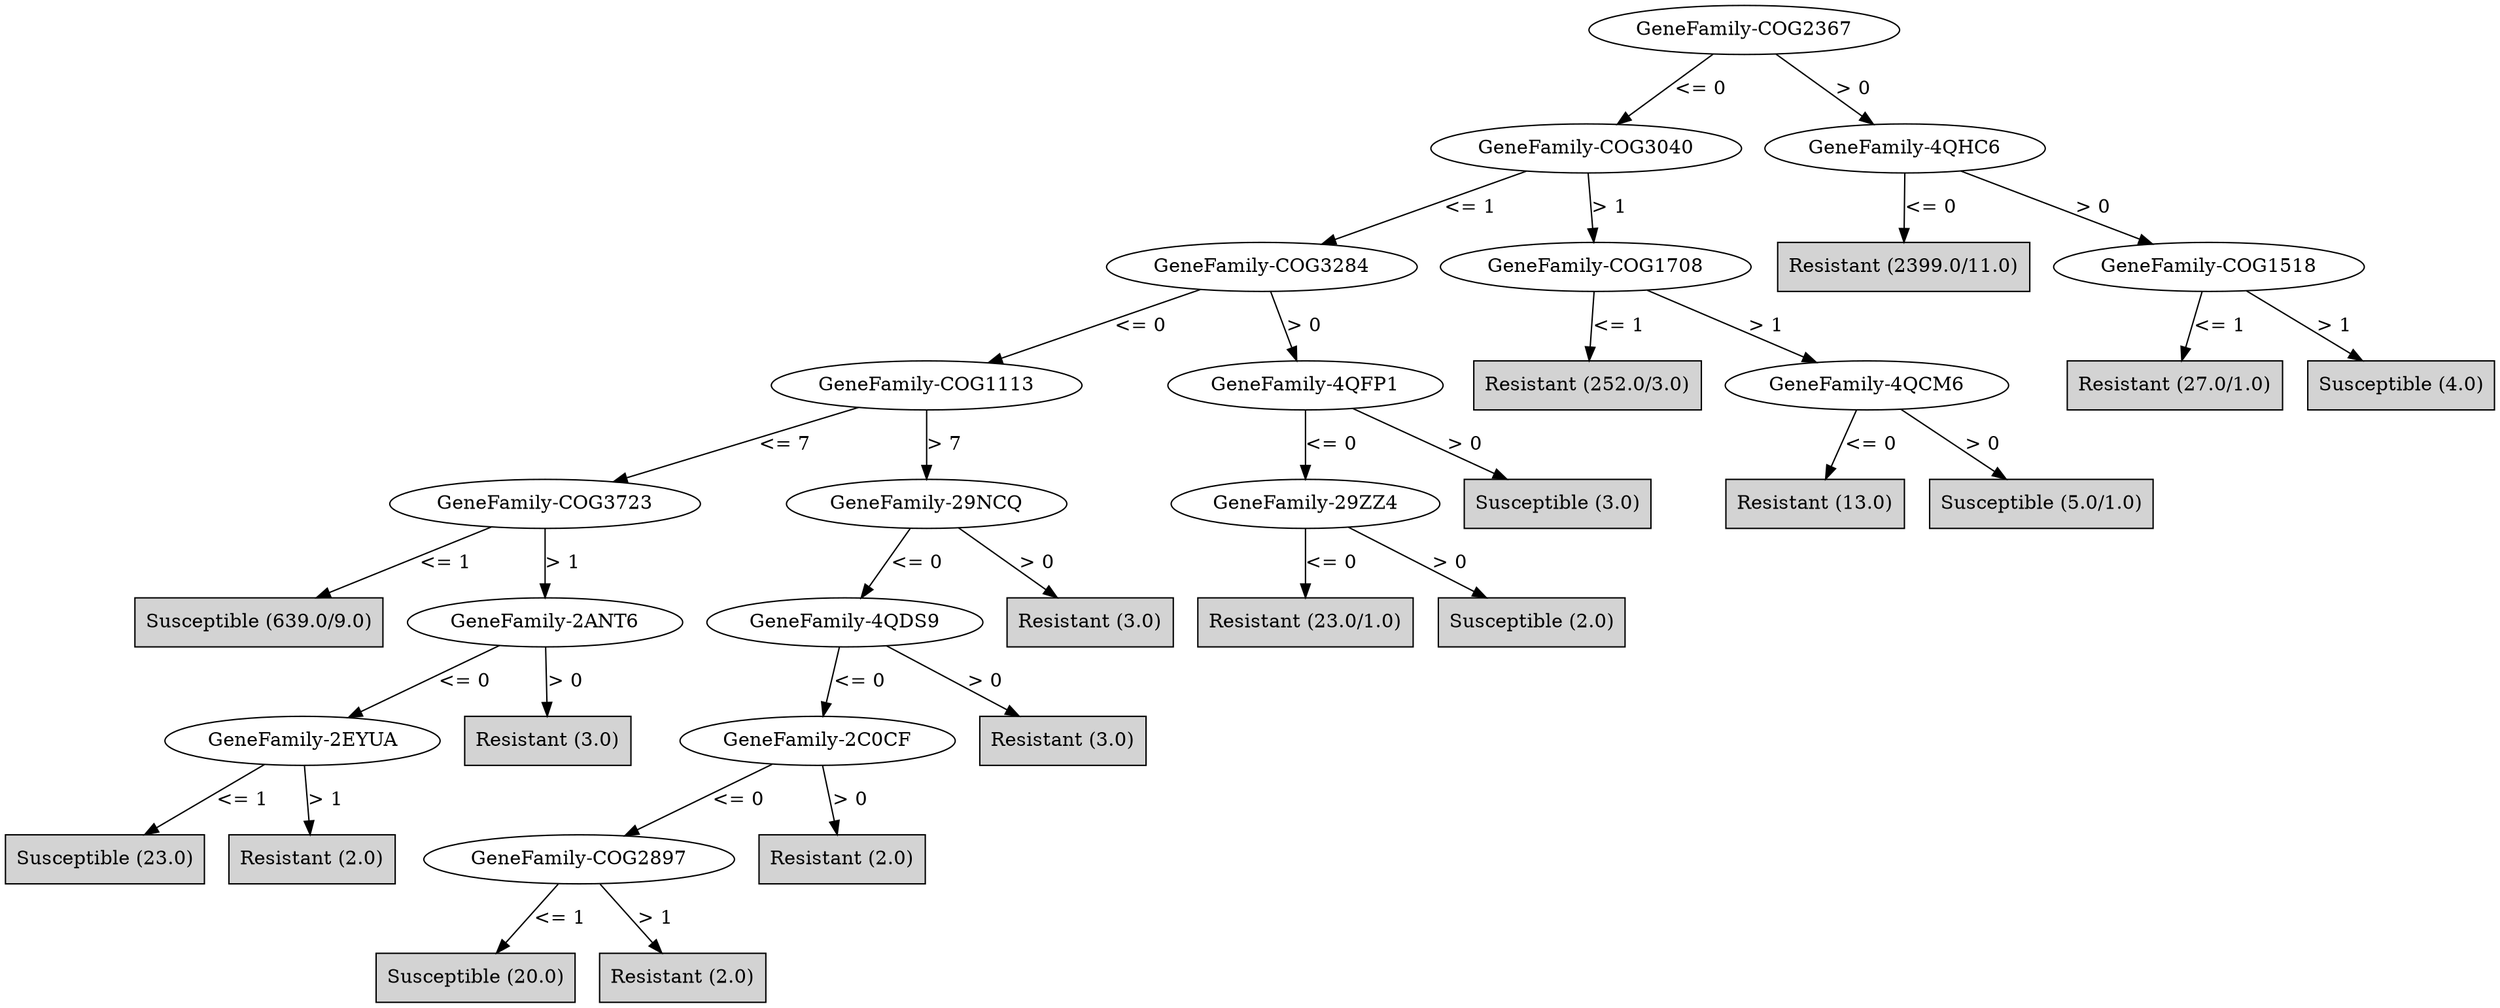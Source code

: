 digraph J48Tree {
N0 [label="GeneFamily-COG2367" ]
N0->N1 [label="<= 0"]
N1 [label="GeneFamily-COG3040" ]
N1->N2 [label="<= 1"]
N2 [label="GeneFamily-COG3284" ]
N2->N3 [label="<= 0"]
N3 [label="GeneFamily-COG1113" ]
N3->N4 [label="<= 7"]
N4 [label="GeneFamily-COG3723" ]
N4->N5 [label="<= 1"]
N5 [label="Susceptible (639.0/9.0)" shape=box style=filled ]
N4->N6 [label="> 1"]
N6 [label="GeneFamily-2ANT6" ]
N6->N7 [label="<= 0"]
N7 [label="GeneFamily-2EYUA" ]
N7->N8 [label="<= 1"]
N8 [label="Susceptible (23.0)" shape=box style=filled ]
N7->N9 [label="> 1"]
N9 [label="Resistant (2.0)" shape=box style=filled ]
N6->N10 [label="> 0"]
N10 [label="Resistant (3.0)" shape=box style=filled ]
N3->N11 [label="> 7"]
N11 [label="GeneFamily-29NCQ" ]
N11->N12 [label="<= 0"]
N12 [label="GeneFamily-4QDS9" ]
N12->N13 [label="<= 0"]
N13 [label="GeneFamily-2C0CF" ]
N13->N14 [label="<= 0"]
N14 [label="GeneFamily-COG2897" ]
N14->N15 [label="<= 1"]
N15 [label="Susceptible (20.0)" shape=box style=filled ]
N14->N16 [label="> 1"]
N16 [label="Resistant (2.0)" shape=box style=filled ]
N13->N17 [label="> 0"]
N17 [label="Resistant (2.0)" shape=box style=filled ]
N12->N18 [label="> 0"]
N18 [label="Resistant (3.0)" shape=box style=filled ]
N11->N19 [label="> 0"]
N19 [label="Resistant (3.0)" shape=box style=filled ]
N2->N20 [label="> 0"]
N20 [label="GeneFamily-4QFP1" ]
N20->N21 [label="<= 0"]
N21 [label="GeneFamily-29ZZ4" ]
N21->N22 [label="<= 0"]
N22 [label="Resistant (23.0/1.0)" shape=box style=filled ]
N21->N23 [label="> 0"]
N23 [label="Susceptible (2.0)" shape=box style=filled ]
N20->N24 [label="> 0"]
N24 [label="Susceptible (3.0)" shape=box style=filled ]
N1->N25 [label="> 1"]
N25 [label="GeneFamily-COG1708" ]
N25->N26 [label="<= 1"]
N26 [label="Resistant (252.0/3.0)" shape=box style=filled ]
N25->N27 [label="> 1"]
N27 [label="GeneFamily-4QCM6" ]
N27->N28 [label="<= 0"]
N28 [label="Resistant (13.0)" shape=box style=filled ]
N27->N29 [label="> 0"]
N29 [label="Susceptible (5.0/1.0)" shape=box style=filled ]
N0->N30 [label="> 0"]
N30 [label="GeneFamily-4QHC6" ]
N30->N31 [label="<= 0"]
N31 [label="Resistant (2399.0/11.0)" shape=box style=filled ]
N30->N32 [label="> 0"]
N32 [label="GeneFamily-COG1518" ]
N32->N33 [label="<= 1"]
N33 [label="Resistant (27.0/1.0)" shape=box style=filled ]
N32->N34 [label="> 1"]
N34 [label="Susceptible (4.0)" shape=box style=filled ]
}

